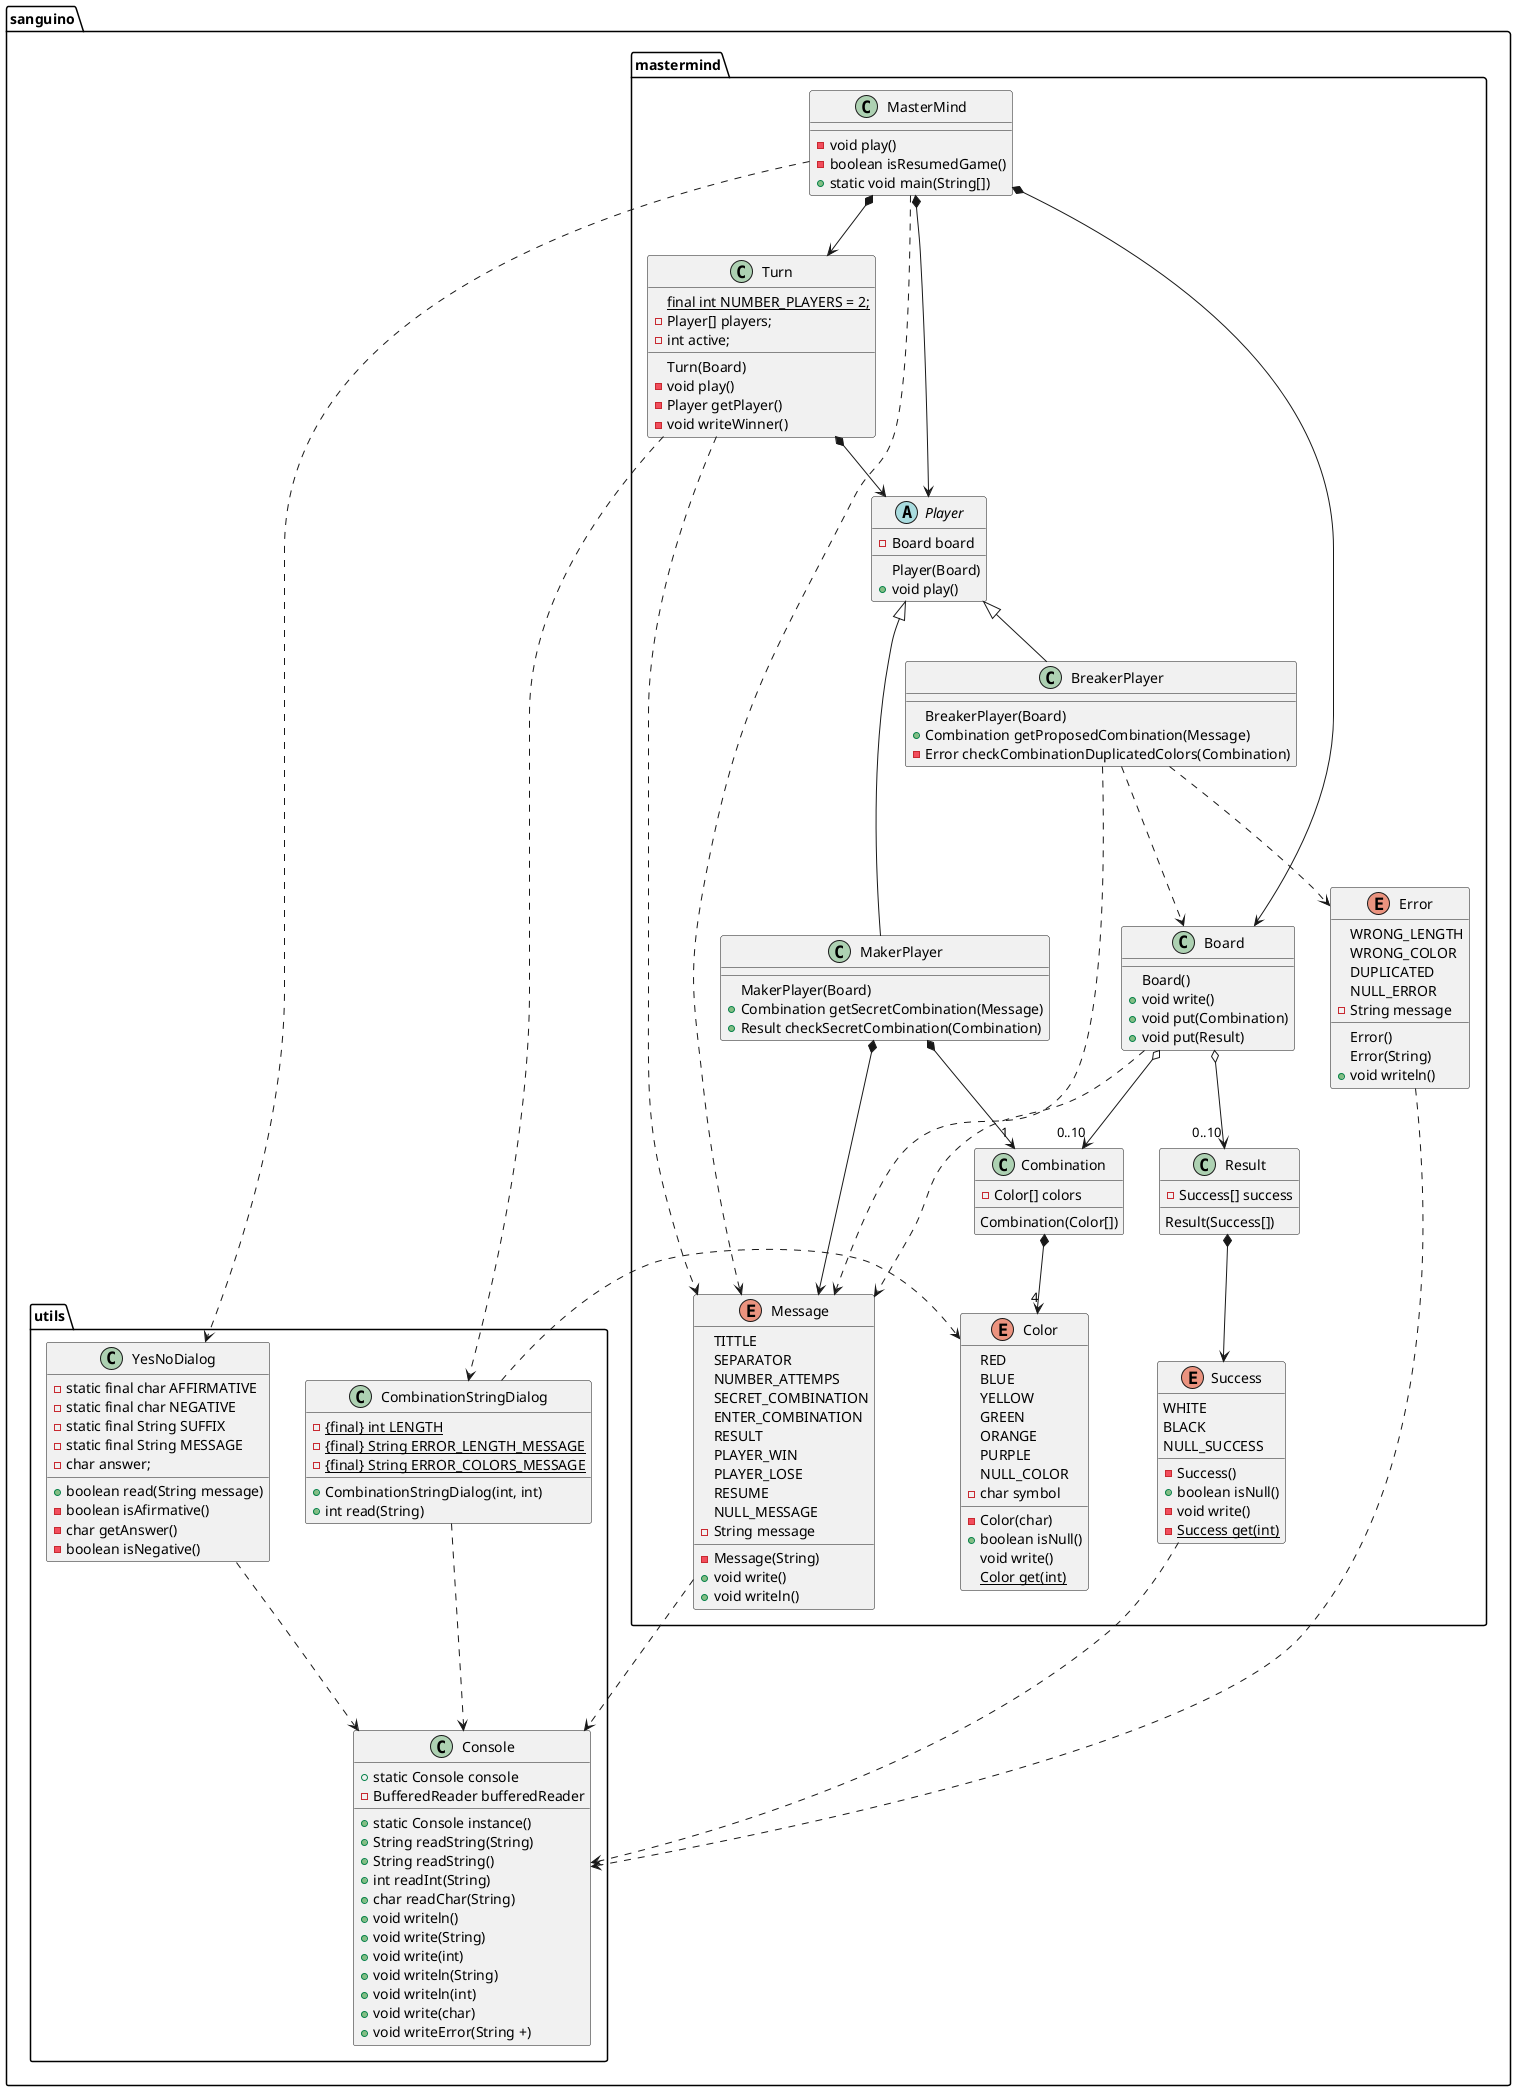 @startuml mastermindClases
namespace sanguino.mastermind {

    class MasterMind{
	    - void play()
	    - boolean isResumedGame()
	    + static void main(String[])
    }

    class Board {
        Board()
        + void write()
        + void put(Combination)
        + void put(Result)
    }

    class Turn {
        {static} final int NUMBER_PLAYERS = 2;
        - Player[] players;
        - int active;
        Turn(Board)
        - void play()
        - Player getPlayer()
        - void writeWinner()
    }

    abstract class Player {
        - Board board
        Player(Board)
        + void play()
    }

    class MakerPlayer extends Player {
        MakerPlayer(Board)
        + Combination getSecretCombination(Message)
        + Result checkSecretCombination(Combination)
    }

    class BreakerPlayer extends Player {
        BreakerPlayer(Board)
        + Combination getProposedCombination(Message)
        - Error checkCombinationDuplicatedColors(Combination)
    }

    class Combination {
        - Color[] colors
        Combination(Color[])
    }

    class Result {
        - Success[] success
        Result(Success[])
    }

    enum Color {
        RED
        BLUE
        YELLOW
        GREEN
        ORANGE
        PURPLE
        NULL_COLOR
        - char symbol
        - Color(char)
        + boolean isNull()
        void write()
        {static} Color get(int)
    }

    enum Success {
        WHITE
        BLACK
        NULL_SUCCESS
        - Success()
        + boolean isNull()
        - void write()
        - {static} Success get(int)
    }

    enum Message {
        TITTLE
        SEPARATOR
        NUMBER_ATTEMPS
        SECRET_COMBINATION
        ENTER_COMBINATION
        RESULT
        PLAYER_WIN
        PLAYER_LOSE
        RESUME
        NULL_MESSAGE
        - String message
        - Message(String)
        + void write()
        + void writeln()
    }

    enum Error {
        WRONG_LENGTH
        WRONG_COLOR
        DUPLICATED
        NULL_ERROR
        - String message
        Error()
        Error(String)
        + void writeln()
    }

    MasterMind *-down-> Board
    MasterMind *-down-> Turn
    MasterMind *-down-> Player
    Turn *-down-> Player
    Board o-down-> "0..10" Combination
    Board o-down-> "0..10" Result
    Combination *-down-> "4" Color
    Result *-down-> Success
    BreakerPlayer .-down-> Error
    MakerPlayer *-down-> Message
    MakerPlayer *-down-> "1" Combination
    BreakerPlayer .-down-> Message
    BreakerPlayer .-down-> Board
    MasterMind .-down-> Message
    Board .-down-> Message
    Turn .-down-> Message
}

namespace sanguino.utils {

    class Console {
        + static Console console
        + static Console instance()
        - BufferedReader bufferedReader
        + String readString(String)
        + String readString()
        + int readInt(String)
        + char readChar(String)
        + void writeln()
        + void write(String)
        + void write(int)
        + void writeln(String)
        + void writeln(int)
        + void write(char)
        + void writeError(String +)
    }

    class CombinationStringDialog { 
        - {static} {final} int LENGTH
        - {static} {final} String ERROR_LENGTH_MESSAGE
        - {static} {final} String ERROR_COLORS_MESSAGE
        + CombinationStringDialog(int, int)
        + int read(String)
    }

    class YesNoDialog {
        - static final char AFFIRMATIVE
        - static final char NEGATIVE
        - static final String SUFFIX
        - static final String MESSAGE
        - char answer;
        + boolean read(String message)
        - boolean isAfirmative()
        - char getAnswer()
        - boolean isNegative()
    }

    YesNoDialog .-down-> Console
    CombinationStringDialog .-down-> Console
}

sanguino.utils.CombinationStringDialog .-down-> sanguino.mastermind.Color
sanguino.mastermind.Error .-down-> sanguino.utils.Console
sanguino.mastermind.Message .-down-> sanguino.utils.Console
sanguino.mastermind.Success .-down-> sanguino.utils.Console
sanguino.mastermind.Turn .-down-> sanguino.utils.CombinationStringDialog
sanguino.mastermind.MasterMind .-down-> sanguino.utils.YesNoDialog


@enduml